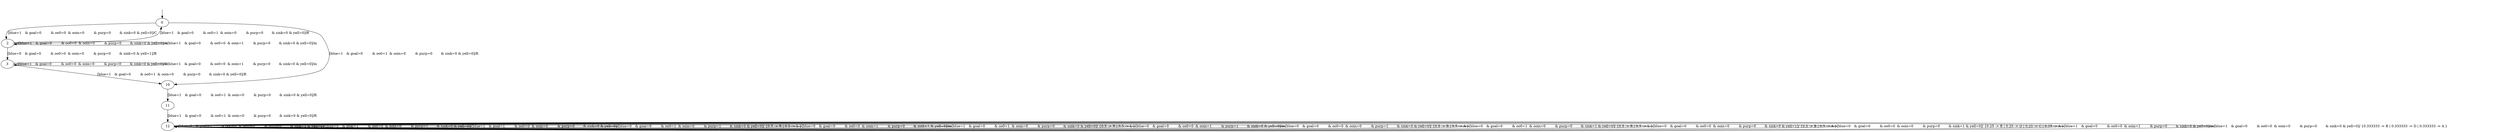 digraph {
0;
2;
3;
10;
11;
12;
__init [label="", style=invis, width=0];
__init -> 0;
0 -> 2 [label="[blue=1	& goal=0	& oo0=0	& ooin=0	& purp=0	& sink=0	& yell=0]/C"];
0 -> 10 [label="[blue=1	& goal=0	& oo0=1	& ooin=0	& purp=0	& sink=0	& yell=0]/R"];
2 -> 3 [label="[blue=0	& goal=0	& oo0=0	& ooin=0	& purp=0	& sink=0	& yell=1]/B"];
2 -> 2 [label="[blue=1	& goal=0	& oo0=0	& ooin=0	& purp=0	& sink=0	& yell=0]/A"];
2 -> 2 [label="[blue=1	& goal=0	& oo0=0	& ooin=1	& purp=0	& sink=0	& yell=0]/in"];
2 -> 0 [label="[blue=1	& goal=0	& oo0=1	& ooin=0	& purp=0	& sink=0	& yell=0]/R"];
3 -> 3 [label="[blue=1	& goal=0	& oo0=0	& ooin=0	& purp=0	& sink=0	& yell=0]/B"];
3 -> 10 [label="[blue=1	& goal=0	& oo0=1	& ooin=0	& purp=0	& sink=0	& yell=0]/R"];
3 -> 3 [label="[blue=1	& goal=0	& oo0=0	& ooin=1	& purp=0	& sink=0	& yell=0]/in"];
10 -> 11 [label="[blue=1	& goal=0	& oo0=1	& ooin=0	& purp=0	& sink=0	& yell=0]/R"];
11 -> 12 [label="[blue=1	& goal=0	& oo0=1	& ooin=0	& purp=0	& sink=0	& yell=0]/R"];
12 -> 12 [label="[blue=0	& goal=1	& oo0=0	& ooin=0	& purp=0	& sink=1	& yell=0]/"];
12 -> 12 [label="[blue=0	& goal=1	& oo0=0	& ooin=0	& purp=1	& sink=0	& yell=0]/"];
12 -> 12 [label="[blue=1	& goal=1	& oo0=0	& ooin=0	& purp=0	& sink=0	& yell=0]/"];
12 -> 12 [label="[blue=0	& goal=0	& oo0=1	& ooin=0	& purp=1	& sink=0	& yell=0]/ {0.5 -> R | 0.5 -> L }"];
12 -> 12 [label="[blue=0	& goal=0	& oo0=0	& ooin=1	& purp=0	& sink=1	& yell=0]/in"];
12 -> 12 [label="[blue=1	& goal=0	& oo0=1	& ooin=0	& purp=0	& sink=0	& yell=0]/ {0.5 -> R | 0.5 -> L }"];
12 -> 12 [label="[blue=0	& goal=0	& oo0=0	& ooin=1	& purp=1	& sink=0	& yell=0]/in"];
12 -> 12 [label="[blue=0	& goal=0	& oo0=0	& ooin=0	& purp=1	& sink=0	& yell=0]/ {0.5 -> B | 0.5 -> A }"];
12 -> 12 [label="[blue=0	& goal=0	& oo0=1	& ooin=0	& purp=0	& sink=1	& yell=0]/ {0.5 -> R | 0.5 -> L }"];
12 -> 12 [label="[blue=0	& goal=0	& oo0=0	& ooin=0	& purp=0	& sink=0	& yell=1]/ {0.5 -> B | 0.5 -> A }"];
12 -> 12 [label="[blue=0	& goal=0	& oo0=0	& ooin=0	& purp=0	& sink=1	& yell=0]/ {0.25 -> B | 0.25 -> D | 0.25 -> C | 0.25 -> A }"];
12 -> 12 [label="[blue=1	& goal=0	& oo0=0	& ooin=1	& purp=0	& sink=0	& yell=0]/in"];
12 -> 12 [label="[blue=1	& goal=0	& oo0=0	& ooin=0	& purp=0	& sink=0	& yell=0]/ {0.333333 -> B | 0.333333 -> D | 0.333333 -> A }"];
}